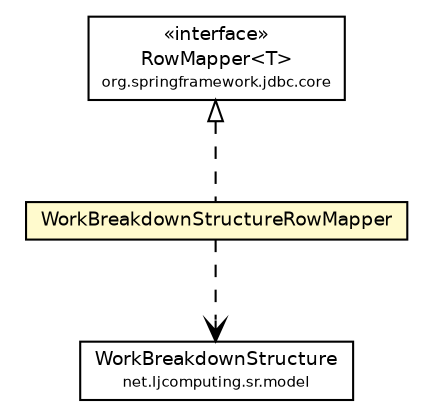 #!/usr/local/bin/dot
#
# Class diagram 
# Generated by UMLGraph version R5_6 (http://www.umlgraph.org/)
#

digraph G {
	edge [fontname="Helvetica",fontsize=10,labelfontname="Helvetica",labelfontsize=10];
	node [fontname="Helvetica",fontsize=10,shape=plaintext];
	nodesep=0.25;
	ranksep=0.5;
	// net.ljcomputing.sr.model.WorkBreakdownStructure
	c3395 [label=<<table title="net.ljcomputing.sr.model.WorkBreakdownStructure" border="0" cellborder="1" cellspacing="0" cellpadding="2" port="p" href="../model/WorkBreakdownStructure.html">
		<tr><td><table border="0" cellspacing="0" cellpadding="1">
<tr><td align="center" balign="center"> WorkBreakdownStructure </td></tr>
<tr><td align="center" balign="center"><font point-size="7.0"> net.ljcomputing.sr.model </font></td></tr>
		</table></td></tr>
		</table>>, URL="../model/WorkBreakdownStructure.html", fontname="Helvetica", fontcolor="black", fontsize=9.0];
	// net.ljcomputing.sr.domain.WorkBreakdownStructureRowMapper
	c3401 [label=<<table title="net.ljcomputing.sr.domain.WorkBreakdownStructureRowMapper" border="0" cellborder="1" cellspacing="0" cellpadding="2" port="p" bgcolor="lemonChiffon" href="./WorkBreakdownStructureRowMapper.html">
		<tr><td><table border="0" cellspacing="0" cellpadding="1">
<tr><td align="center" balign="center"> WorkBreakdownStructureRowMapper </td></tr>
		</table></td></tr>
		</table>>, URL="./WorkBreakdownStructureRowMapper.html", fontname="Helvetica", fontcolor="black", fontsize=9.0];
	//net.ljcomputing.sr.domain.WorkBreakdownStructureRowMapper implements org.springframework.jdbc.core.RowMapper<T>
	c3421:p -> c3401:p [dir=back,arrowtail=empty,style=dashed];
	// net.ljcomputing.sr.domain.WorkBreakdownStructureRowMapper DEPEND net.ljcomputing.sr.model.WorkBreakdownStructure
	c3401:p -> c3395:p [taillabel="", label="", headlabel="", fontname="Helvetica", fontcolor="black", fontsize=10.0, color="black", arrowhead=open, style=dashed];
	// org.springframework.jdbc.core.RowMapper<T>
	c3421 [label=<<table title="org.springframework.jdbc.core.RowMapper" border="0" cellborder="1" cellspacing="0" cellpadding="2" port="p">
		<tr><td><table border="0" cellspacing="0" cellpadding="1">
<tr><td align="center" balign="center"> &#171;interface&#187; </td></tr>
<tr><td align="center" balign="center"> RowMapper&lt;T&gt; </td></tr>
<tr><td align="center" balign="center"><font point-size="7.0"> org.springframework.jdbc.core </font></td></tr>
		</table></td></tr>
		</table>>, URL="null", fontname="Helvetica", fontcolor="black", fontsize=9.0];
}

